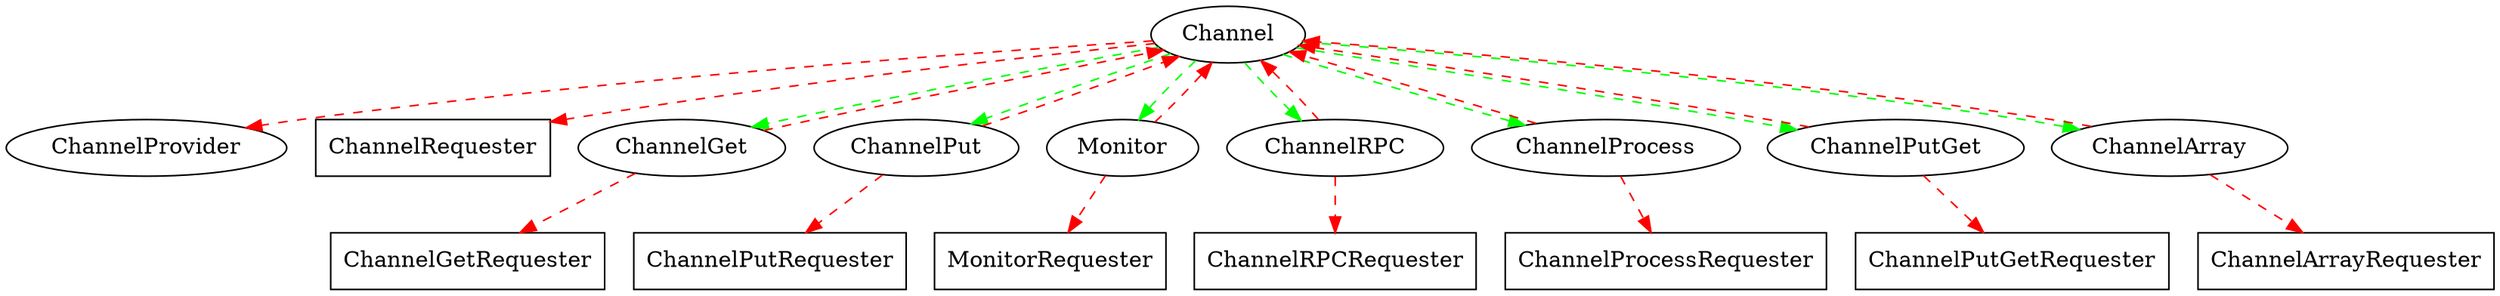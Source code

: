 digraph clientowner {
  ChannelProvider;
  Channel;
  ChannelRequester [shape=box];

  Channel;
  ChannelRequester [shape=box];
  ChannelGet;
  ChannelGetRequester [shape=box];
  ChannelPut;
  ChannelPutRequester [shape=box];
  Monitor;
  MonitorRequester [shape=box];
  ChannelRPC;
  ChannelRPCRequester [shape=box];
  ChannelProcess;
  ChannelProcessRequester [shape=box];
  ChannelPutGet;
  ChannelPutGetRequester [shape=box];
  ChannelArray;
  ChannelArrayRequester [shape=box];

  # Operation -> Requester  strong ref
  Channel -> ChannelProvider [color=red, style=dashed];
  Channel -> ChannelRequester [color=red, style=dashed];
  ChannelGet -> ChannelGetRequester [color=red, style=dashed];
  ChannelPut -> ChannelPutRequester [color=red, style=dashed];
  Monitor -> MonitorRequester [color=red, style=dashed];
  ChannelRPC -> ChannelRPCRequester [color=red, style=dashed];
  ChannelProcess -> ChannelProcessRequester [color=red, style=dashed];
  ChannelPutGet -> ChannelPutGetRequester [color=red, style=dashed];
  ChannelArray -> ChannelArrayRequester [color=red, style=dashed];

  # Channel -> Operation  weak ref
  Channel -> ChannelGet [color=green, style=dashed];
  Channel -> ChannelPut [color=green, style=dashed];
  Channel -> Monitor [color=green, style=dashed];
  Channel -> ChannelRPC [color=green, style=dashed];
  Channel -> ChannelProcess [color=green, style=dashed];
  Channel -> ChannelPutGet [color=green, style=dashed];
  Channel -> ChannelArray [color=green, style=dashed];

  # Operation -> Channel  strong ref
  ChannelGet -> Channel [color=red, style=dashed];
  ChannelPut -> Channel [color=red, style=dashed];
  Monitor -> Channel [color=red, style=dashed];
  ChannelRPC -> Channel [color=red, style=dashed];
  ChannelProcess -> Channel [color=red, style=dashed];
  ChannelPutGet -> Channel [color=red, style=dashed];
  ChannelArray -> Channel [color=red, style=dashed];
}
